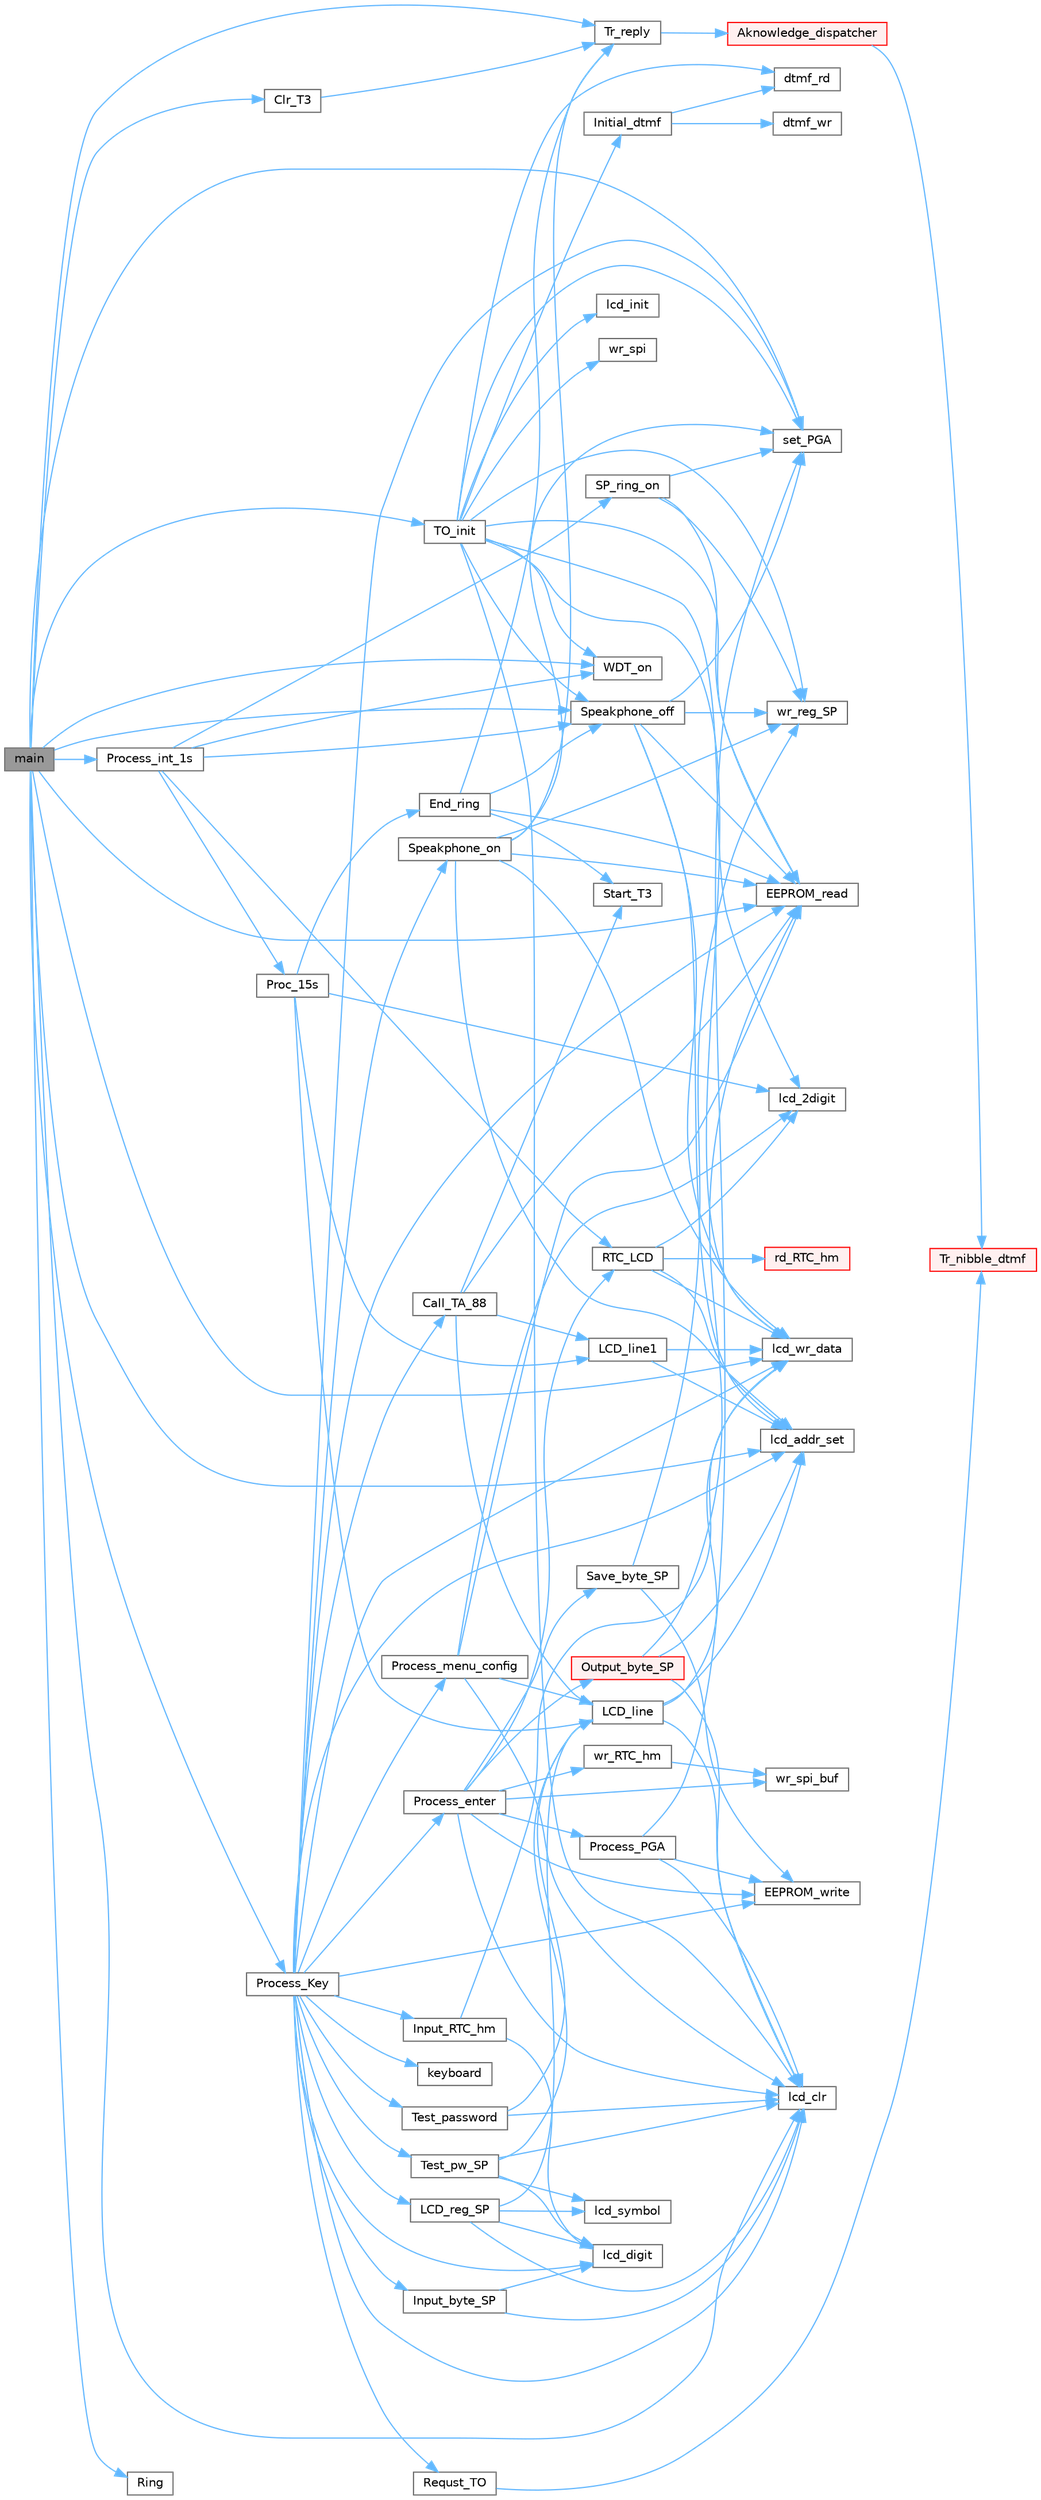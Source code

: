 digraph "main"
{
 // LATEX_PDF_SIZE
  bgcolor="transparent";
  edge [fontname=Helvetica,fontsize=10,labelfontname=Helvetica,labelfontsize=10];
  node [fontname=Helvetica,fontsize=10,shape=box,height=0.2,width=0.4];
  rankdir="LR";
  Node1 [label="main",height=0.2,width=0.4,color="gray40", fillcolor="grey60", style="filled", fontcolor="black",tooltip=" "];
  Node1 -> Node2 [color="steelblue1",style="solid"];
  Node2 [label="Clr_T3",height=0.2,width=0.4,color="grey40", fillcolor="white", style="filled",URL="$_d_t_m_f_8c.html#a5af109580859f57795308f61d16da434",tooltip=" "];
  Node2 -> Node3 [color="steelblue1",style="solid"];
  Node3 [label="Tr_reply",height=0.2,width=0.4,color="grey40", fillcolor="white", style="filled",URL="$_d_t_m_f_8c.html#a43ae60faaa257b8076b27ffafe9b873d",tooltip=" "];
  Node3 -> Node4 [color="steelblue1",style="solid"];
  Node4 [label="Aknowledge_dispatcher",height=0.2,width=0.4,color="red", fillcolor="#FFF0F0", style="filled",URL="$_d_t_m_f_8c.html#a838e20428f0ccbc9a6c4188641b446c0",tooltip=" "];
  Node4 -> Node7 [color="steelblue1",style="solid"];
  Node7 [label="Tr_nibble_dtmf",height=0.2,width=0.4,color="red", fillcolor="#FFF0F0", style="filled",URL="$_d_t_m_f_8c.html#a570a2914597cdbd787dc406df33c9ee3",tooltip=" "];
  Node1 -> Node9 [color="steelblue1",style="solid"];
  Node9 [label="EEPROM_read",height=0.2,width=0.4,color="grey40", fillcolor="white", style="filled",URL="$_t_o_8c.html#af3b223c3ad2939f63d8e91d69e1f5b8e",tooltip=" "];
  Node1 -> Node10 [color="steelblue1",style="solid"];
  Node10 [label="lcd_addr_set",height=0.2,width=0.4,color="grey40", fillcolor="white", style="filled",URL="$_t_o__s_8h.html#afc2c56626b3e68ad2ff88fa07d8f082f",tooltip=" "];
  Node1 -> Node11 [color="steelblue1",style="solid"];
  Node11 [label="lcd_clr",height=0.2,width=0.4,color="grey40", fillcolor="white", style="filled",URL="$_t_o__s_8h.html#a33e140c8175d738415fb9c72e73a8cef",tooltip=" "];
  Node1 -> Node12 [color="steelblue1",style="solid"];
  Node12 [label="lcd_wr_data",height=0.2,width=0.4,color="grey40", fillcolor="white", style="filled",URL="$_t_o__s_8h.html#acec9a300c55f0aa1e03d760030d2fcfe",tooltip=" "];
  Node1 -> Node13 [color="steelblue1",style="solid"];
  Node13 [label="Process_int_1s",height=0.2,width=0.4,color="grey40", fillcolor="white", style="filled",URL="$_t_o_8c.html#a7f401af429e857d8903ad4736179004f",tooltip=" "];
  Node13 -> Node14 [color="steelblue1",style="solid"];
  Node14 [label="Proc_15s",height=0.2,width=0.4,color="grey40", fillcolor="white", style="filled",URL="$_t_o_8c.html#afbcd932e5ba2a74a910767d4923d95e7",tooltip=" "];
  Node14 -> Node15 [color="steelblue1",style="solid"];
  Node15 [label="End_ring",height=0.2,width=0.4,color="grey40", fillcolor="white", style="filled",URL="$_t_o_8c.html#abff402aad527aa3fec79e54d26bca6c9",tooltip=" "];
  Node15 -> Node9 [color="steelblue1",style="solid"];
  Node15 -> Node16 [color="steelblue1",style="solid"];
  Node16 [label="Speakphone_off",height=0.2,width=0.4,color="grey40", fillcolor="white", style="filled",URL="$_t_o_8c.html#a376230d7c0bfe01fb0b1399cf37b3e7e",tooltip=" "];
  Node16 -> Node9 [color="steelblue1",style="solid"];
  Node16 -> Node10 [color="steelblue1",style="solid"];
  Node16 -> Node12 [color="steelblue1",style="solid"];
  Node16 -> Node17 [color="steelblue1",style="solid"];
  Node17 [label="set_PGA",height=0.2,width=0.4,color="grey40", fillcolor="white", style="filled",URL="$_t_o_8c.html#a4c4a200e572aec0e3b9db369260a6e67",tooltip=" "];
  Node16 -> Node18 [color="steelblue1",style="solid"];
  Node18 [label="wr_reg_SP",height=0.2,width=0.4,color="grey40", fillcolor="white", style="filled",URL="$_t_o_8c.html#a622201e13f0fa10ececfb7120d5d9213",tooltip=" "];
  Node15 -> Node19 [color="steelblue1",style="solid"];
  Node19 [label="Start_T3",height=0.2,width=0.4,color="grey40", fillcolor="white", style="filled",URL="$_d_t_m_f_8c.html#a08a8c49e4c4a5ab8a8b608f3e2650f58",tooltip=" "];
  Node15 -> Node3 [color="steelblue1",style="solid"];
  Node14 -> Node20 [color="steelblue1",style="solid"];
  Node20 [label="lcd_2digit",height=0.2,width=0.4,color="grey40", fillcolor="white", style="filled",URL="$_t_o__s_8h.html#abd39973577465d2535f7cf91827eacdc",tooltip=" "];
  Node14 -> Node21 [color="steelblue1",style="solid"];
  Node21 [label="LCD_line",height=0.2,width=0.4,color="grey40", fillcolor="white", style="filled",URL="$_t_o_8c.html#aaefa7e4eeb8d02f570de2072a4a27ad6",tooltip=" "];
  Node21 -> Node10 [color="steelblue1",style="solid"];
  Node21 -> Node11 [color="steelblue1",style="solid"];
  Node21 -> Node12 [color="steelblue1",style="solid"];
  Node14 -> Node22 [color="steelblue1",style="solid"];
  Node22 [label="LCD_line1",height=0.2,width=0.4,color="grey40", fillcolor="white", style="filled",URL="$_t_o_8c.html#a7115d7d97557c0cd3d52b85cc8e0a854",tooltip=" "];
  Node22 -> Node10 [color="steelblue1",style="solid"];
  Node22 -> Node12 [color="steelblue1",style="solid"];
  Node13 -> Node23 [color="steelblue1",style="solid"];
  Node23 [label="RTC_LCD",height=0.2,width=0.4,color="grey40", fillcolor="white", style="filled",URL="$_t_o_8c.html#a8f87d12b9dceb40fad94b335cabb081a",tooltip=" "];
  Node23 -> Node20 [color="steelblue1",style="solid"];
  Node23 -> Node10 [color="steelblue1",style="solid"];
  Node23 -> Node12 [color="steelblue1",style="solid"];
  Node23 -> Node24 [color="steelblue1",style="solid"];
  Node24 [label="rd_RTC_hm",height=0.2,width=0.4,color="red", fillcolor="#FFF0F0", style="filled",URL="$_t_o_8c.html#a47e1901e642c7bffcb69050a744f9811",tooltip=" "];
  Node13 -> Node26 [color="steelblue1",style="solid"];
  Node26 [label="SP_ring_on",height=0.2,width=0.4,color="grey40", fillcolor="white", style="filled",URL="$_t_o_8c.html#adeb83369a2a4f6cb09ca4009047cdea2",tooltip=" "];
  Node26 -> Node9 [color="steelblue1",style="solid"];
  Node26 -> Node17 [color="steelblue1",style="solid"];
  Node26 -> Node18 [color="steelblue1",style="solid"];
  Node13 -> Node16 [color="steelblue1",style="solid"];
  Node13 -> Node6 [color="steelblue1",style="solid"];
  Node6 [label="WDT_on",height=0.2,width=0.4,color="grey40", fillcolor="white", style="filled",URL="$_t_o_8c.html#ac6eb02bcbf266ecb55e98a44c01181f7",tooltip=" "];
  Node1 -> Node27 [color="steelblue1",style="solid"];
  Node27 [label="Process_Key",height=0.2,width=0.4,color="grey40", fillcolor="white", style="filled",URL="$_t_o_8c.html#a23d088966967f0ce9c2456835eac1524",tooltip=" "];
  Node27 -> Node28 [color="steelblue1",style="solid"];
  Node28 [label="Call_TA_88",height=0.2,width=0.4,color="grey40", fillcolor="white", style="filled",URL="$_t_o_8c.html#ac6c3f5a59883cb87baefc727759e96a6",tooltip=" "];
  Node28 -> Node9 [color="steelblue1",style="solid"];
  Node28 -> Node21 [color="steelblue1",style="solid"];
  Node28 -> Node22 [color="steelblue1",style="solid"];
  Node28 -> Node19 [color="steelblue1",style="solid"];
  Node27 -> Node9 [color="steelblue1",style="solid"];
  Node27 -> Node29 [color="steelblue1",style="solid"];
  Node29 [label="EEPROM_write",height=0.2,width=0.4,color="grey40", fillcolor="white", style="filled",URL="$_t_o_8c.html#a59a2e87e4c18651985ce2297567fcc26",tooltip=" "];
  Node27 -> Node30 [color="steelblue1",style="solid"];
  Node30 [label="Input_byte_SP",height=0.2,width=0.4,color="grey40", fillcolor="white", style="filled",URL="$_t_o_8c.html#a18444626633c29bd9f1768178b9941fa",tooltip=" "];
  Node30 -> Node11 [color="steelblue1",style="solid"];
  Node30 -> Node31 [color="steelblue1",style="solid"];
  Node31 [label="lcd_digit",height=0.2,width=0.4,color="grey40", fillcolor="white", style="filled",URL="$_t_o__s_8h.html#a3eb2f55cc61828148182f3fa290029f4",tooltip=" "];
  Node27 -> Node32 [color="steelblue1",style="solid"];
  Node32 [label="Input_RTC_hm",height=0.2,width=0.4,color="grey40", fillcolor="white", style="filled",URL="$_t_o_8c.html#a50e2ac35f811cb6fbb8c09a054794ae0",tooltip=" "];
  Node32 -> Node31 [color="steelblue1",style="solid"];
  Node32 -> Node12 [color="steelblue1",style="solid"];
  Node27 -> Node33 [color="steelblue1",style="solid"];
  Node33 [label="keyboard",height=0.2,width=0.4,color="grey40", fillcolor="white", style="filled",URL="$_t_o__s_8h.html#a6554475ba17037b45acc0c5e4b690673",tooltip=" "];
  Node27 -> Node10 [color="steelblue1",style="solid"];
  Node27 -> Node11 [color="steelblue1",style="solid"];
  Node27 -> Node31 [color="steelblue1",style="solid"];
  Node27 -> Node34 [color="steelblue1",style="solid"];
  Node34 [label="LCD_reg_SP",height=0.2,width=0.4,color="grey40", fillcolor="white", style="filled",URL="$_t_o_8c.html#aabceeda845eba4850e562855ae26353b",tooltip=" "];
  Node34 -> Node11 [color="steelblue1",style="solid"];
  Node34 -> Node31 [color="steelblue1",style="solid"];
  Node34 -> Node21 [color="steelblue1",style="solid"];
  Node34 -> Node35 [color="steelblue1",style="solid"];
  Node35 [label="lcd_symbol",height=0.2,width=0.4,color="grey40", fillcolor="white", style="filled",URL="$_t_o__s_8h.html#a6b09019dee66cb90f8d6c73ea9f448c3",tooltip=" "];
  Node27 -> Node12 [color="steelblue1",style="solid"];
  Node27 -> Node36 [color="steelblue1",style="solid"];
  Node36 [label="Process_enter",height=0.2,width=0.4,color="grey40", fillcolor="white", style="filled",URL="$_t_o_8c.html#aa4090c936a30b791ad49eff50f9f68e1",tooltip=" "];
  Node36 -> Node29 [color="steelblue1",style="solid"];
  Node36 -> Node11 [color="steelblue1",style="solid"];
  Node36 -> Node37 [color="steelblue1",style="solid"];
  Node37 [label="Output_byte_SP",height=0.2,width=0.4,color="red", fillcolor="#FFF0F0", style="filled",URL="$_t_o_8c.html#a3a92c0653c5a2dba593d0de736b3987e",tooltip=" "];
  Node37 -> Node9 [color="steelblue1",style="solid"];
  Node37 -> Node10 [color="steelblue1",style="solid"];
  Node37 -> Node11 [color="steelblue1",style="solid"];
  Node36 -> Node39 [color="steelblue1",style="solid"];
  Node39 [label="Process_PGA",height=0.2,width=0.4,color="grey40", fillcolor="white", style="filled",URL="$_t_o_8c.html#a6758953ce6d243f2a6eec2478f83ef00",tooltip=" "];
  Node39 -> Node29 [color="steelblue1",style="solid"];
  Node39 -> Node11 [color="steelblue1",style="solid"];
  Node39 -> Node17 [color="steelblue1",style="solid"];
  Node36 -> Node23 [color="steelblue1",style="solid"];
  Node36 -> Node40 [color="steelblue1",style="solid"];
  Node40 [label="Save_byte_SP",height=0.2,width=0.4,color="grey40", fillcolor="white", style="filled",URL="$_t_o_8c.html#ad94835fcd1b625a2c275ed08509b9e95",tooltip=" "];
  Node40 -> Node29 [color="steelblue1",style="solid"];
  Node40 -> Node18 [color="steelblue1",style="solid"];
  Node36 -> Node41 [color="steelblue1",style="solid"];
  Node41 [label="wr_RTC_hm",height=0.2,width=0.4,color="grey40", fillcolor="white", style="filled",URL="$_t_o_8c.html#a4ec073d9e5ad99300763fe4427bb3822",tooltip=" "];
  Node41 -> Node42 [color="steelblue1",style="solid"];
  Node42 [label="wr_spi_buf",height=0.2,width=0.4,color="grey40", fillcolor="white", style="filled",URL="$_t_o_8c.html#a9840b2bf69c3cff21ba9c8615376301e",tooltip=" "];
  Node36 -> Node42 [color="steelblue1",style="solid"];
  Node27 -> Node43 [color="steelblue1",style="solid"];
  Node43 [label="Process_menu_config",height=0.2,width=0.4,color="grey40", fillcolor="white", style="filled",URL="$_t_o_8c.html#afb8093f70416123a4eff52860043506d",tooltip=" "];
  Node43 -> Node9 [color="steelblue1",style="solid"];
  Node43 -> Node20 [color="steelblue1",style="solid"];
  Node43 -> Node11 [color="steelblue1",style="solid"];
  Node43 -> Node21 [color="steelblue1",style="solid"];
  Node27 -> Node44 [color="steelblue1",style="solid"];
  Node44 [label="Requst_TO",height=0.2,width=0.4,color="grey40", fillcolor="white", style="filled",URL="$_d_t_m_f_8c.html#ab1033aa68ee58c1875834ba98d9ac650",tooltip=" "];
  Node44 -> Node7 [color="steelblue1",style="solid"];
  Node27 -> Node17 [color="steelblue1",style="solid"];
  Node27 -> Node45 [color="steelblue1",style="solid"];
  Node45 [label="Speakphone_on",height=0.2,width=0.4,color="grey40", fillcolor="white", style="filled",URL="$_t_o_8c.html#a43cb723bbdcbff82df29c9af0a749ef1",tooltip=" "];
  Node45 -> Node9 [color="steelblue1",style="solid"];
  Node45 -> Node10 [color="steelblue1",style="solid"];
  Node45 -> Node12 [color="steelblue1",style="solid"];
  Node45 -> Node17 [color="steelblue1",style="solid"];
  Node45 -> Node3 [color="steelblue1",style="solid"];
  Node45 -> Node18 [color="steelblue1",style="solid"];
  Node27 -> Node46 [color="steelblue1",style="solid"];
  Node46 [label="Test_password",height=0.2,width=0.4,color="grey40", fillcolor="white", style="filled",URL="$_t_o_8c.html#a4c304aaf7399a988da3861359f8ab9af",tooltip=" "];
  Node46 -> Node11 [color="steelblue1",style="solid"];
  Node46 -> Node21 [color="steelblue1",style="solid"];
  Node27 -> Node47 [color="steelblue1",style="solid"];
  Node47 [label="Test_pw_SP",height=0.2,width=0.4,color="grey40", fillcolor="white", style="filled",URL="$_t_o_8c.html#a6abc6f1be8207741795ce9e7186c6343",tooltip=" "];
  Node47 -> Node11 [color="steelblue1",style="solid"];
  Node47 -> Node31 [color="steelblue1",style="solid"];
  Node47 -> Node21 [color="steelblue1",style="solid"];
  Node47 -> Node35 [color="steelblue1",style="solid"];
  Node1 -> Node48 [color="steelblue1",style="solid"];
  Node48 [label="Ring",height=0.2,width=0.4,color="grey40", fillcolor="white", style="filled",URL="$_t_o_8c.html#ad6d4b8c351baf0d136f7e4662a989989",tooltip=" "];
  Node1 -> Node17 [color="steelblue1",style="solid"];
  Node1 -> Node16 [color="steelblue1",style="solid"];
  Node1 -> Node49 [color="steelblue1",style="solid"];
  Node49 [label="TO_init",height=0.2,width=0.4,color="grey40", fillcolor="white", style="filled",URL="$_t_o___init_8c.html#a35d18ea93365a61c6aed15243e8e8d3e",tooltip=" "];
  Node49 -> Node50 [color="steelblue1",style="solid"];
  Node50 [label="dtmf_rd",height=0.2,width=0.4,color="grey40", fillcolor="white", style="filled",URL="$_t_o__s_8h.html#a12dfc79517be39508048c62758d0ca21",tooltip=" "];
  Node49 -> Node9 [color="steelblue1",style="solid"];
  Node49 -> Node51 [color="steelblue1",style="solid"];
  Node51 [label="Initial_dtmf",height=0.2,width=0.4,color="grey40", fillcolor="white", style="filled",URL="$_d_t_m_f_8c.html#aaefd2f3fd8a8f74b230a243e574716cf",tooltip=" "];
  Node51 -> Node50 [color="steelblue1",style="solid"];
  Node51 -> Node52 [color="steelblue1",style="solid"];
  Node52 [label="dtmf_wr",height=0.2,width=0.4,color="grey40", fillcolor="white", style="filled",URL="$_t_o__s_8h.html#a2c173254b7e48c4a86fa5e3f9ec9fbb1",tooltip=" "];
  Node49 -> Node20 [color="steelblue1",style="solid"];
  Node49 -> Node11 [color="steelblue1",style="solid"];
  Node49 -> Node53 [color="steelblue1",style="solid"];
  Node53 [label="lcd_init",height=0.2,width=0.4,color="grey40", fillcolor="white", style="filled",URL="$_t_o__s_8h.html#a6842775ba83d166f02b8fef8bb63b1e6",tooltip=" "];
  Node49 -> Node12 [color="steelblue1",style="solid"];
  Node49 -> Node17 [color="steelblue1",style="solid"];
  Node49 -> Node16 [color="steelblue1",style="solid"];
  Node49 -> Node6 [color="steelblue1",style="solid"];
  Node49 -> Node18 [color="steelblue1",style="solid"];
  Node49 -> Node54 [color="steelblue1",style="solid"];
  Node54 [label="wr_spi",height=0.2,width=0.4,color="grey40", fillcolor="white", style="filled",URL="$_t_o_8c.html#a2a1c920f62901be505d668b0675aba65",tooltip=" "];
  Node1 -> Node3 [color="steelblue1",style="solid"];
  Node1 -> Node6 [color="steelblue1",style="solid"];
}
